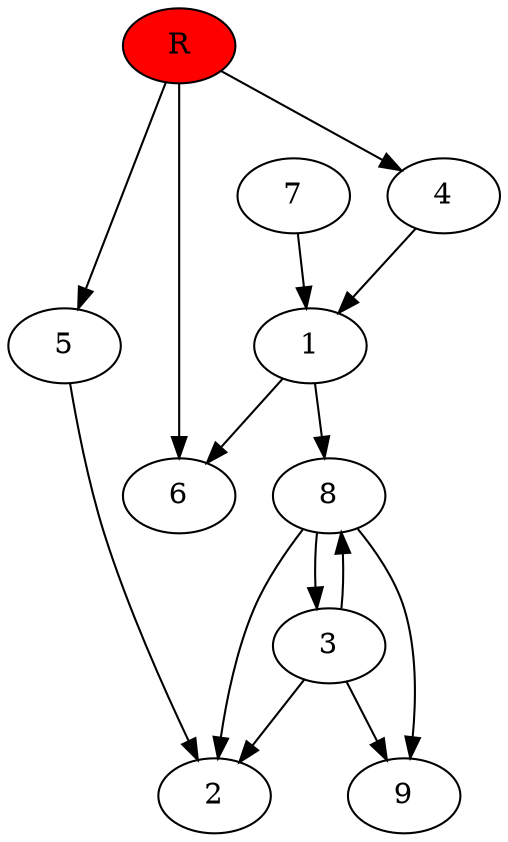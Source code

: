 digraph prb78448 {
	1
	2
	3
	4
	5
	6
	7
	8
	R [fillcolor="#ff0000" style=filled]
	1 -> 6
	1 -> 8
	3 -> 2
	3 -> 8
	3 -> 9
	4 -> 1
	5 -> 2
	7 -> 1
	8 -> 2
	8 -> 3
	8 -> 9
	R -> 4
	R -> 5
	R -> 6
}
